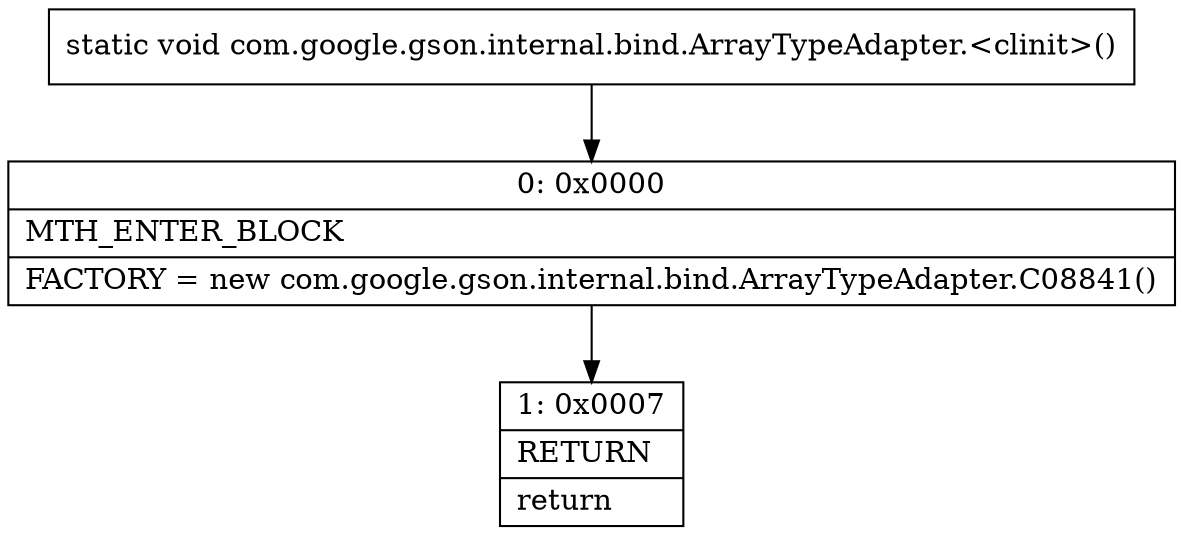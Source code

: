 digraph "CFG forcom.google.gson.internal.bind.ArrayTypeAdapter.\<clinit\>()V" {
Node_0 [shape=record,label="{0\:\ 0x0000|MTH_ENTER_BLOCK\l|FACTORY = new com.google.gson.internal.bind.ArrayTypeAdapter.C08841()\l}"];
Node_1 [shape=record,label="{1\:\ 0x0007|RETURN\l|return\l}"];
MethodNode[shape=record,label="{static void com.google.gson.internal.bind.ArrayTypeAdapter.\<clinit\>() }"];
MethodNode -> Node_0;
Node_0 -> Node_1;
}

